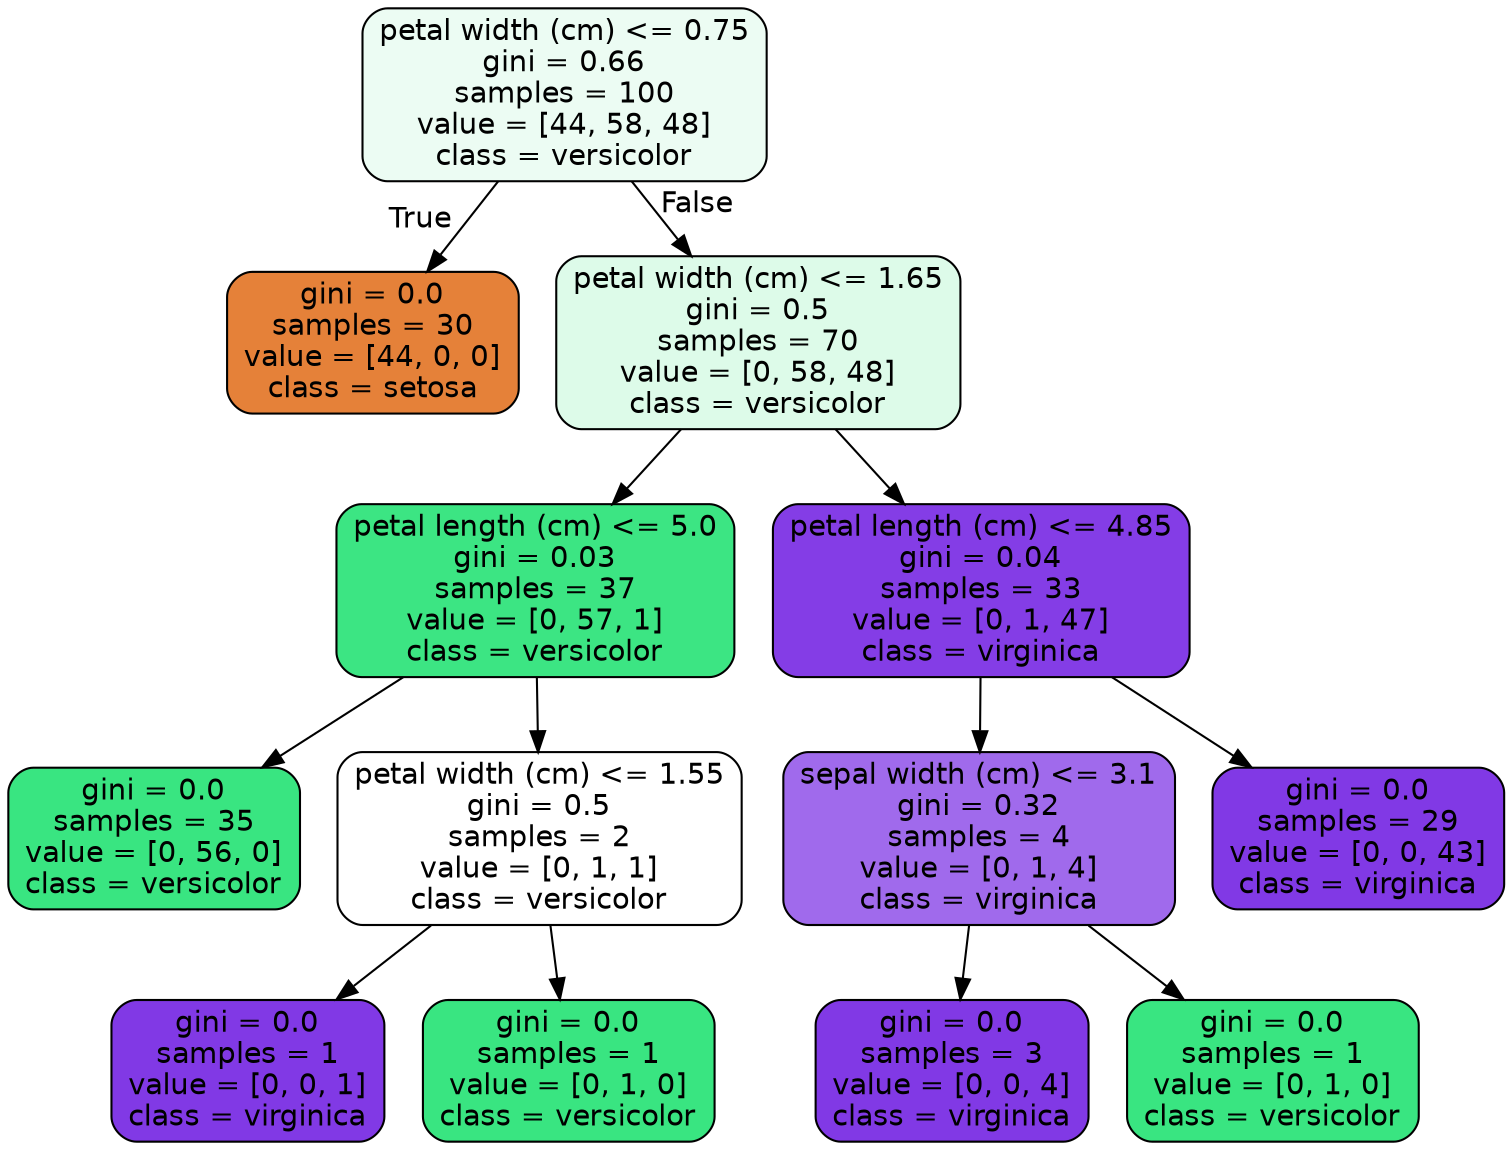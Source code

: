 digraph Tree {
node [shape=box, style="filled, rounded", color="black", fontname="helvetica"] ;
edge [fontname="helvetica"] ;
0 [label="petal width (cm) <= 0.75\ngini = 0.66\nsamples = 100\nvalue = [44, 58, 48]\nclass = versicolor", fillcolor="#ecfcf3"] ;
1 [label="gini = 0.0\nsamples = 30\nvalue = [44, 0, 0]\nclass = setosa", fillcolor="#e58139"] ;
0 -> 1 [labeldistance=2.5, labelangle=45, headlabel="True"] ;
2 [label="petal width (cm) <= 1.65\ngini = 0.5\nsamples = 70\nvalue = [0, 58, 48]\nclass = versicolor", fillcolor="#ddfbe9"] ;
0 -> 2 [labeldistance=2.5, labelangle=-45, headlabel="False"] ;
3 [label="petal length (cm) <= 5.0\ngini = 0.03\nsamples = 37\nvalue = [0, 57, 1]\nclass = versicolor", fillcolor="#3ce583"] ;
2 -> 3 ;
4 [label="gini = 0.0\nsamples = 35\nvalue = [0, 56, 0]\nclass = versicolor", fillcolor="#39e581"] ;
3 -> 4 ;
5 [label="petal width (cm) <= 1.55\ngini = 0.5\nsamples = 2\nvalue = [0, 1, 1]\nclass = versicolor", fillcolor="#ffffff"] ;
3 -> 5 ;
6 [label="gini = 0.0\nsamples = 1\nvalue = [0, 0, 1]\nclass = virginica", fillcolor="#8139e5"] ;
5 -> 6 ;
7 [label="gini = 0.0\nsamples = 1\nvalue = [0, 1, 0]\nclass = versicolor", fillcolor="#39e581"] ;
5 -> 7 ;
8 [label="petal length (cm) <= 4.85\ngini = 0.04\nsamples = 33\nvalue = [0, 1, 47]\nclass = virginica", fillcolor="#843de6"] ;
2 -> 8 ;
9 [label="sepal width (cm) <= 3.1\ngini = 0.32\nsamples = 4\nvalue = [0, 1, 4]\nclass = virginica", fillcolor="#a06aec"] ;
8 -> 9 ;
10 [label="gini = 0.0\nsamples = 3\nvalue = [0, 0, 4]\nclass = virginica", fillcolor="#8139e5"] ;
9 -> 10 ;
11 [label="gini = 0.0\nsamples = 1\nvalue = [0, 1, 0]\nclass = versicolor", fillcolor="#39e581"] ;
9 -> 11 ;
12 [label="gini = 0.0\nsamples = 29\nvalue = [0, 0, 43]\nclass = virginica", fillcolor="#8139e5"] ;
8 -> 12 ;
}
